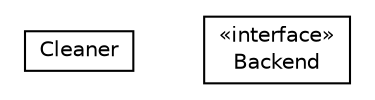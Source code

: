 #!/usr/local/bin/dot
#
# Class diagram 
# Generated by UMLGraph version R5_6-24-gf6e263 (http://www.umlgraph.org/)
#

digraph G {
	edge [fontname="Helvetica",fontsize=10,labelfontname="Helvetica",labelfontsize=10];
	node [fontname="Helvetica",fontsize=10,shape=plaintext];
	nodesep=0.25;
	ranksep=0.5;
	// org.universAAL.context.che.database.Cleaner
	c82 [label=<<table title="org.universAAL.context.che.database.Cleaner" border="0" cellborder="1" cellspacing="0" cellpadding="2" port="p" href="./Cleaner.html">
		<tr><td><table border="0" cellspacing="0" cellpadding="1">
<tr><td align="center" balign="center"> Cleaner </td></tr>
		</table></td></tr>
		</table>>, URL="./Cleaner.html", fontname="Helvetica", fontcolor="black", fontsize=10.0];
	// org.universAAL.context.che.database.Backend
	c83 [label=<<table title="org.universAAL.context.che.database.Backend" border="0" cellborder="1" cellspacing="0" cellpadding="2" port="p" href="./Backend.html">
		<tr><td><table border="0" cellspacing="0" cellpadding="1">
<tr><td align="center" balign="center"> &#171;interface&#187; </td></tr>
<tr><td align="center" balign="center"> Backend </td></tr>
		</table></td></tr>
		</table>>, URL="./Backend.html", fontname="Helvetica", fontcolor="black", fontsize=10.0];
}

